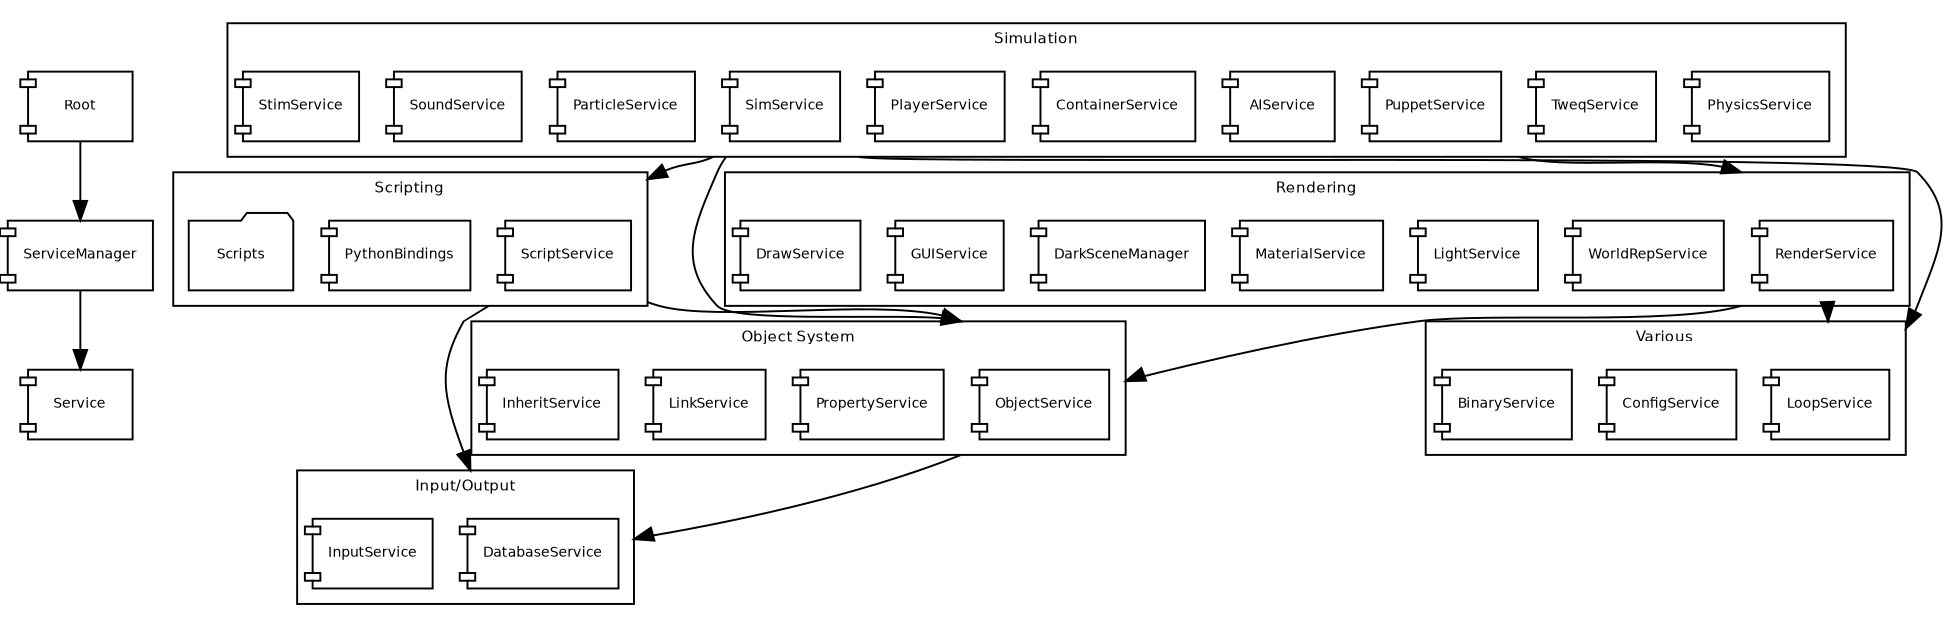 digraph G {
	fontname = "Bitstream Vera Sans"
	fontsize = 8
	compound = true
	size = "13,13"
	
	node [
		fontname = "Bitstream Vera Sans"
		fontsize = 7
		shape = "component"	
	]
	
	edge [
		fontname = "Bitstream Vera Sans"
		fontsize = 7
	]
	
	Root [
		label = "Root"
	]
		
	ServiceManager [
		label = "ServiceManager"
	]
		
	Service [
		label = "Service"
	]	
	
		
	subgraph clusterObjSys {
		label = "Object System"
		
		ObjectService 
		PropertyService
		LinkService
		InheritService
	}
	
	subgraph clusterRender {
		label = "Rendering"
		
		RenderService
		WorldRepService
		LightService
		MaterialService
		DarkSceneManager
		GUIService
		DrawService
	}
	
	subgraph clusterIO {
		label = "Input/Output"
		
		DatabaseService
		InputService
	}
	
	subgraph clusterSim {
		label = "Simulation"
		
		PhysicsService
		TweqService
		PuppetService
		AIService
		ContainerService
		PlayerService
		SimService
		ParticleService
		SoundService
		StimService
	}

	subgraph clusterScripting {
		label = "Scripting"
		
		ScriptService
		PythonBindings
		Scripts [
			label = "Scripts"
			shape = "folder"
		]
		
	}
	
	subgraph clusterVarious {
		label = "Various"
	
		LoopService
		ConfigService
		BinaryService
	}
	
	Root -> ServiceManager
	ServiceManager -> Service
	
	RenderService -> ObjectService [ ltail=clusterRender lhead=clusterObjSys ]
	RenderService -> LoopService [ ltail=clusterRender lhead=clusterVarious ]
	ObjectService -> DatabaseService [ ltail=clusterObjSys lhead=clusterIO ]
	SimService -> LoopService [ ltail=clusterSim lhead=clusterVarious ]
	SimService -> ObjectService [ ltail=clusterSim lhead=clusterObjSys ]
	SimService -> ScriptService [ ltail=clusterSim lhead=clusterScripting ]
	PuppetService -> RenderService [ ltail=clusterSim lhead=clusterRender ]
	ScriptService -> DatabaseService [ ltail=clusterScripting lhead=clusterIO ]
	ScriptService -> ObjectService [ ltail=clusterScripting lhead=clusterObjSys ]
}